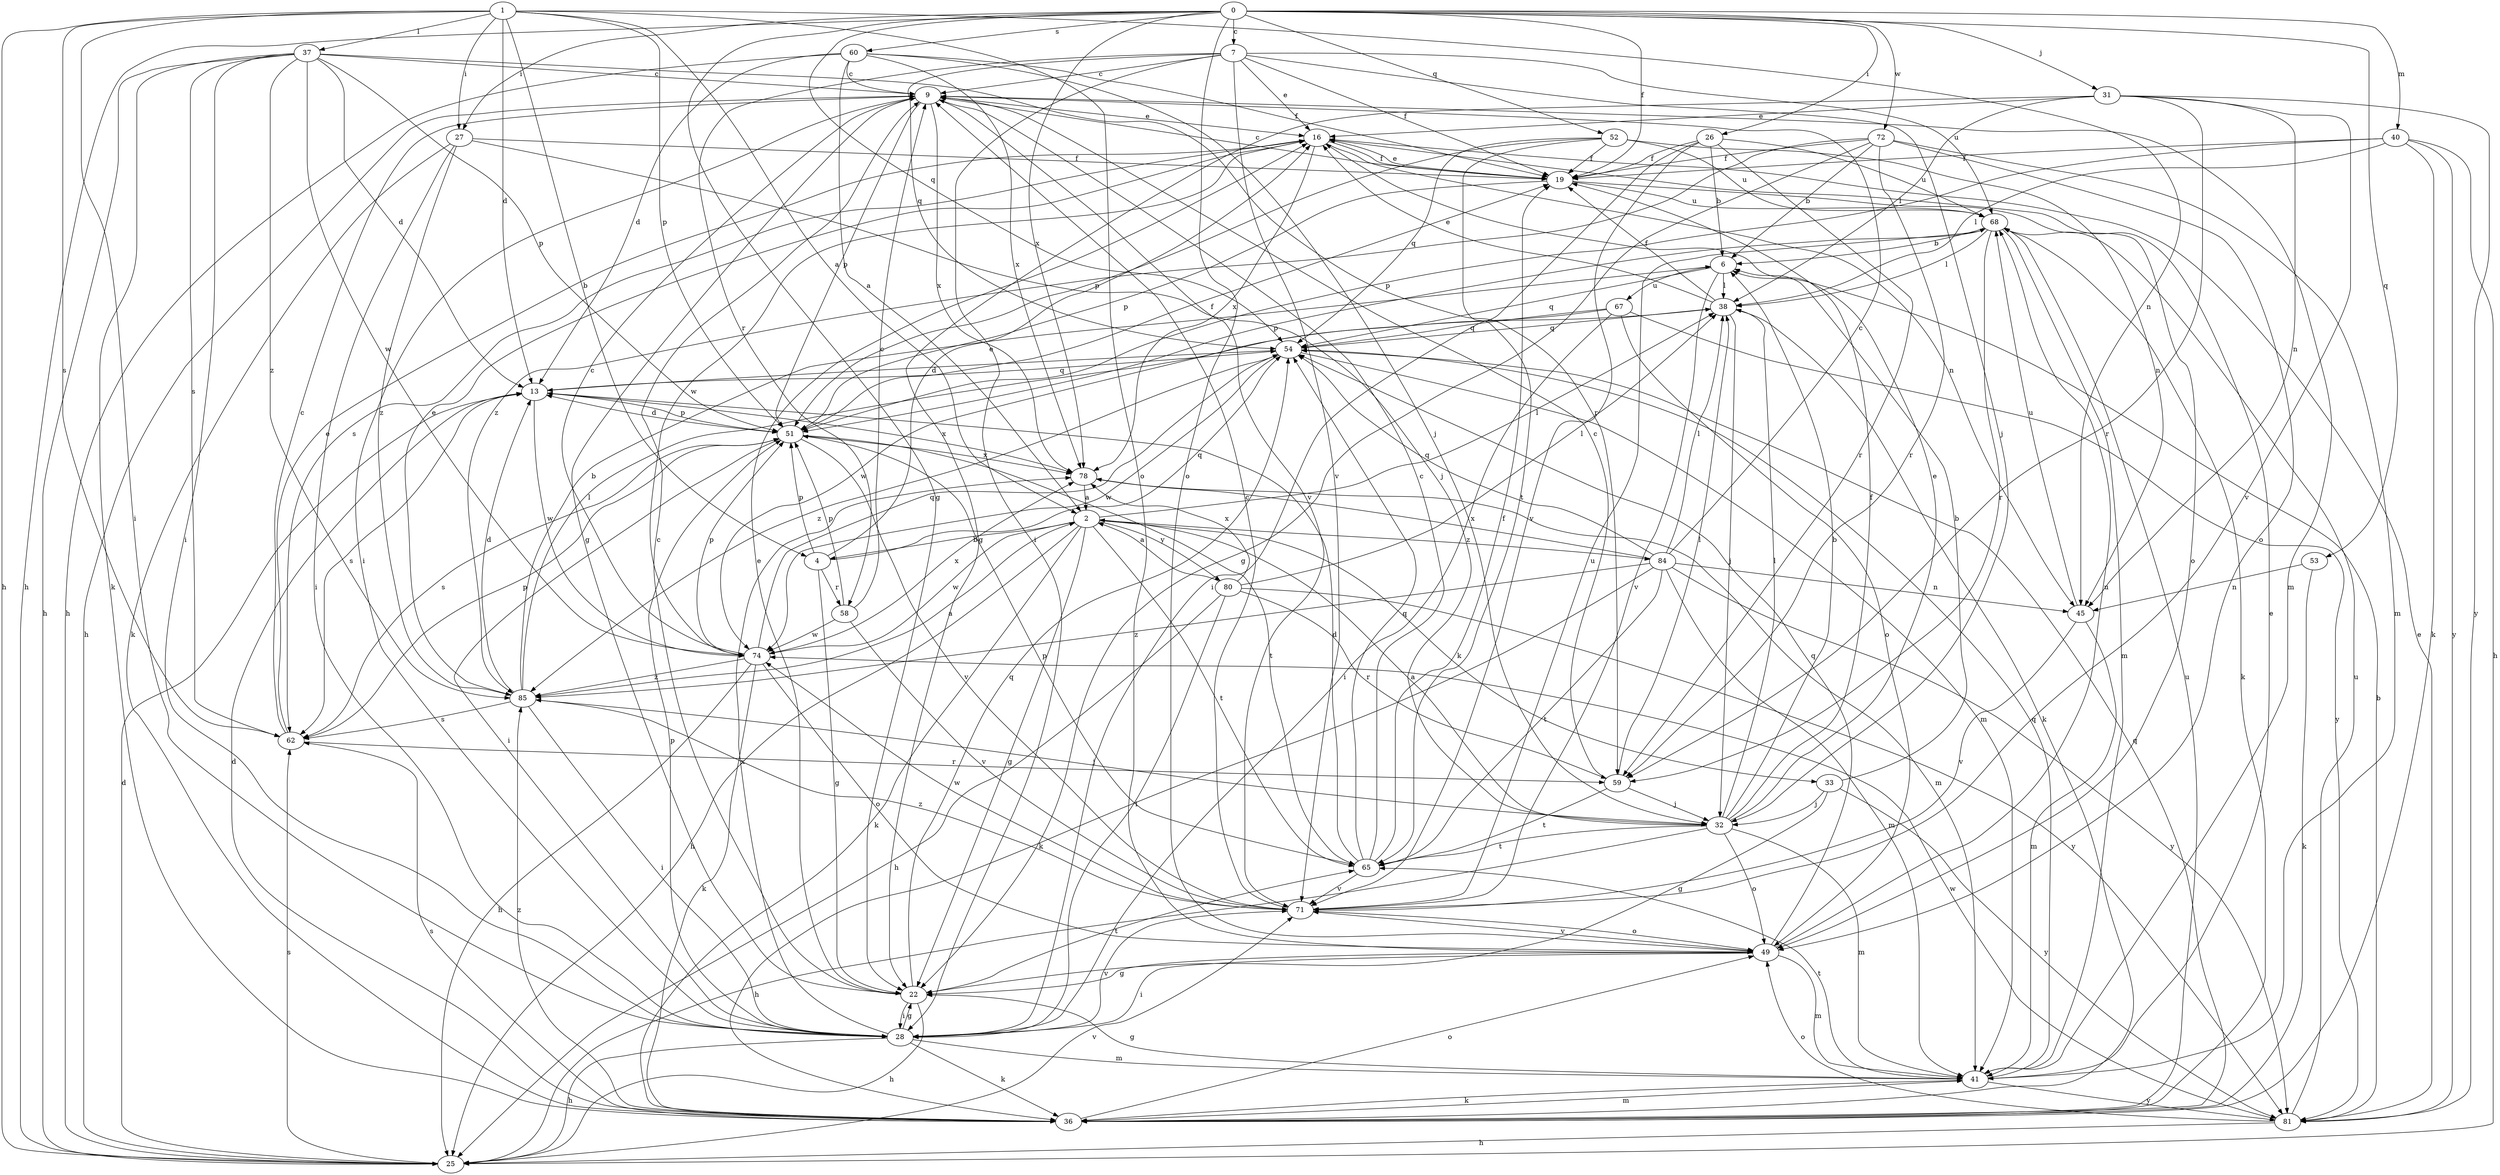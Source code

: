 strict digraph  {
0;
1;
2;
4;
6;
7;
9;
13;
16;
19;
22;
25;
26;
27;
28;
31;
32;
33;
36;
37;
38;
40;
41;
45;
49;
51;
52;
53;
54;
58;
59;
60;
62;
65;
67;
68;
71;
72;
74;
78;
80;
81;
84;
85;
0 -> 7  [label=c];
0 -> 19  [label=f];
0 -> 22  [label=g];
0 -> 25  [label=h];
0 -> 26  [label=i];
0 -> 27  [label=i];
0 -> 31  [label=j];
0 -> 40  [label=m];
0 -> 49  [label=o];
0 -> 52  [label=q];
0 -> 53  [label=q];
0 -> 54  [label=q];
0 -> 60  [label=s];
0 -> 72  [label=w];
0 -> 78  [label=x];
1 -> 2  [label=a];
1 -> 4  [label=b];
1 -> 13  [label=d];
1 -> 25  [label=h];
1 -> 27  [label=i];
1 -> 28  [label=i];
1 -> 37  [label=l];
1 -> 45  [label=n];
1 -> 49  [label=o];
1 -> 51  [label=p];
1 -> 62  [label=s];
2 -> 4  [label=b];
2 -> 22  [label=g];
2 -> 25  [label=h];
2 -> 33  [label=k];
2 -> 36  [label=k];
2 -> 38  [label=l];
2 -> 65  [label=t];
2 -> 74  [label=w];
2 -> 80  [label=y];
2 -> 84  [label=z];
4 -> 16  [label=e];
4 -> 22  [label=g];
4 -> 51  [label=p];
4 -> 54  [label=q];
4 -> 58  [label=r];
6 -> 38  [label=l];
6 -> 54  [label=q];
6 -> 67  [label=u];
6 -> 71  [label=v];
7 -> 9  [label=c];
7 -> 16  [label=e];
7 -> 19  [label=f];
7 -> 28  [label=i];
7 -> 32  [label=j];
7 -> 54  [label=q];
7 -> 58  [label=r];
7 -> 68  [label=u];
7 -> 71  [label=v];
9 -> 16  [label=e];
9 -> 22  [label=g];
9 -> 25  [label=h];
9 -> 28  [label=i];
9 -> 41  [label=m];
9 -> 51  [label=p];
9 -> 71  [label=v];
9 -> 78  [label=x];
13 -> 51  [label=p];
13 -> 54  [label=q];
13 -> 62  [label=s];
13 -> 74  [label=w];
13 -> 78  [label=x];
16 -> 19  [label=f];
16 -> 45  [label=n];
16 -> 62  [label=s];
16 -> 74  [label=w];
16 -> 78  [label=x];
19 -> 9  [label=c];
19 -> 16  [label=e];
19 -> 49  [label=o];
19 -> 51  [label=p];
19 -> 68  [label=u];
22 -> 9  [label=c];
22 -> 16  [label=e];
22 -> 25  [label=h];
22 -> 28  [label=i];
22 -> 54  [label=q];
22 -> 65  [label=t];
25 -> 13  [label=d];
25 -> 62  [label=s];
25 -> 71  [label=v];
26 -> 6  [label=b];
26 -> 19  [label=f];
26 -> 28  [label=i];
26 -> 59  [label=r];
26 -> 68  [label=u];
26 -> 71  [label=v];
27 -> 19  [label=f];
27 -> 28  [label=i];
27 -> 32  [label=j];
27 -> 36  [label=k];
27 -> 85  [label=z];
28 -> 22  [label=g];
28 -> 25  [label=h];
28 -> 36  [label=k];
28 -> 41  [label=m];
28 -> 51  [label=p];
28 -> 71  [label=v];
28 -> 78  [label=x];
31 -> 16  [label=e];
31 -> 22  [label=g];
31 -> 38  [label=l];
31 -> 45  [label=n];
31 -> 59  [label=r];
31 -> 71  [label=v];
31 -> 81  [label=y];
32 -> 2  [label=a];
32 -> 6  [label=b];
32 -> 16  [label=e];
32 -> 19  [label=f];
32 -> 25  [label=h];
32 -> 38  [label=l];
32 -> 41  [label=m];
32 -> 49  [label=o];
32 -> 65  [label=t];
33 -> 6  [label=b];
33 -> 22  [label=g];
33 -> 32  [label=j];
33 -> 81  [label=y];
36 -> 13  [label=d];
36 -> 41  [label=m];
36 -> 49  [label=o];
36 -> 54  [label=q];
36 -> 62  [label=s];
36 -> 68  [label=u];
36 -> 85  [label=z];
37 -> 9  [label=c];
37 -> 13  [label=d];
37 -> 25  [label=h];
37 -> 28  [label=i];
37 -> 36  [label=k];
37 -> 51  [label=p];
37 -> 59  [label=r];
37 -> 62  [label=s];
37 -> 74  [label=w];
37 -> 85  [label=z];
38 -> 16  [label=e];
38 -> 19  [label=f];
38 -> 32  [label=j];
38 -> 36  [label=k];
38 -> 54  [label=q];
40 -> 19  [label=f];
40 -> 25  [label=h];
40 -> 36  [label=k];
40 -> 38  [label=l];
40 -> 51  [label=p];
40 -> 81  [label=y];
41 -> 16  [label=e];
41 -> 22  [label=g];
41 -> 36  [label=k];
41 -> 54  [label=q];
41 -> 65  [label=t];
41 -> 81  [label=y];
45 -> 41  [label=m];
45 -> 68  [label=u];
45 -> 71  [label=v];
49 -> 22  [label=g];
49 -> 28  [label=i];
49 -> 41  [label=m];
49 -> 54  [label=q];
49 -> 68  [label=u];
49 -> 71  [label=v];
51 -> 13  [label=d];
51 -> 19  [label=f];
51 -> 28  [label=i];
51 -> 62  [label=s];
51 -> 65  [label=t];
51 -> 71  [label=v];
51 -> 78  [label=x];
52 -> 19  [label=f];
52 -> 45  [label=n];
52 -> 51  [label=p];
52 -> 54  [label=q];
52 -> 65  [label=t];
52 -> 68  [label=u];
53 -> 36  [label=k];
53 -> 45  [label=n];
54 -> 13  [label=d];
54 -> 41  [label=m];
54 -> 74  [label=w];
54 -> 85  [label=z];
58 -> 9  [label=c];
58 -> 51  [label=p];
58 -> 71  [label=v];
58 -> 74  [label=w];
59 -> 9  [label=c];
59 -> 32  [label=j];
59 -> 38  [label=l];
59 -> 65  [label=t];
60 -> 2  [label=a];
60 -> 9  [label=c];
60 -> 13  [label=d];
60 -> 19  [label=f];
60 -> 25  [label=h];
60 -> 32  [label=j];
60 -> 78  [label=x];
62 -> 9  [label=c];
62 -> 16  [label=e];
62 -> 51  [label=p];
62 -> 59  [label=r];
65 -> 9  [label=c];
65 -> 13  [label=d];
65 -> 19  [label=f];
65 -> 51  [label=p];
65 -> 54  [label=q];
65 -> 71  [label=v];
67 -> 28  [label=i];
67 -> 49  [label=o];
67 -> 54  [label=q];
67 -> 74  [label=w];
67 -> 81  [label=y];
68 -> 6  [label=b];
68 -> 36  [label=k];
68 -> 38  [label=l];
68 -> 41  [label=m];
68 -> 51  [label=p];
68 -> 59  [label=r];
71 -> 9  [label=c];
71 -> 49  [label=o];
71 -> 68  [label=u];
71 -> 74  [label=w];
71 -> 85  [label=z];
72 -> 6  [label=b];
72 -> 19  [label=f];
72 -> 22  [label=g];
72 -> 41  [label=m];
72 -> 49  [label=o];
72 -> 59  [label=r];
72 -> 85  [label=z];
74 -> 9  [label=c];
74 -> 25  [label=h];
74 -> 36  [label=k];
74 -> 49  [label=o];
74 -> 51  [label=p];
74 -> 54  [label=q];
74 -> 78  [label=x];
74 -> 85  [label=z];
78 -> 2  [label=a];
78 -> 41  [label=m];
80 -> 2  [label=a];
80 -> 25  [label=h];
80 -> 28  [label=i];
80 -> 38  [label=l];
80 -> 59  [label=r];
80 -> 78  [label=x];
80 -> 81  [label=y];
81 -> 6  [label=b];
81 -> 16  [label=e];
81 -> 25  [label=h];
81 -> 49  [label=o];
81 -> 68  [label=u];
81 -> 74  [label=w];
84 -> 9  [label=c];
84 -> 36  [label=k];
84 -> 38  [label=l];
84 -> 41  [label=m];
84 -> 45  [label=n];
84 -> 54  [label=q];
84 -> 65  [label=t];
84 -> 78  [label=x];
84 -> 81  [label=y];
84 -> 85  [label=z];
85 -> 2  [label=a];
85 -> 6  [label=b];
85 -> 13  [label=d];
85 -> 16  [label=e];
85 -> 28  [label=i];
85 -> 32  [label=j];
85 -> 38  [label=l];
85 -> 62  [label=s];
}
